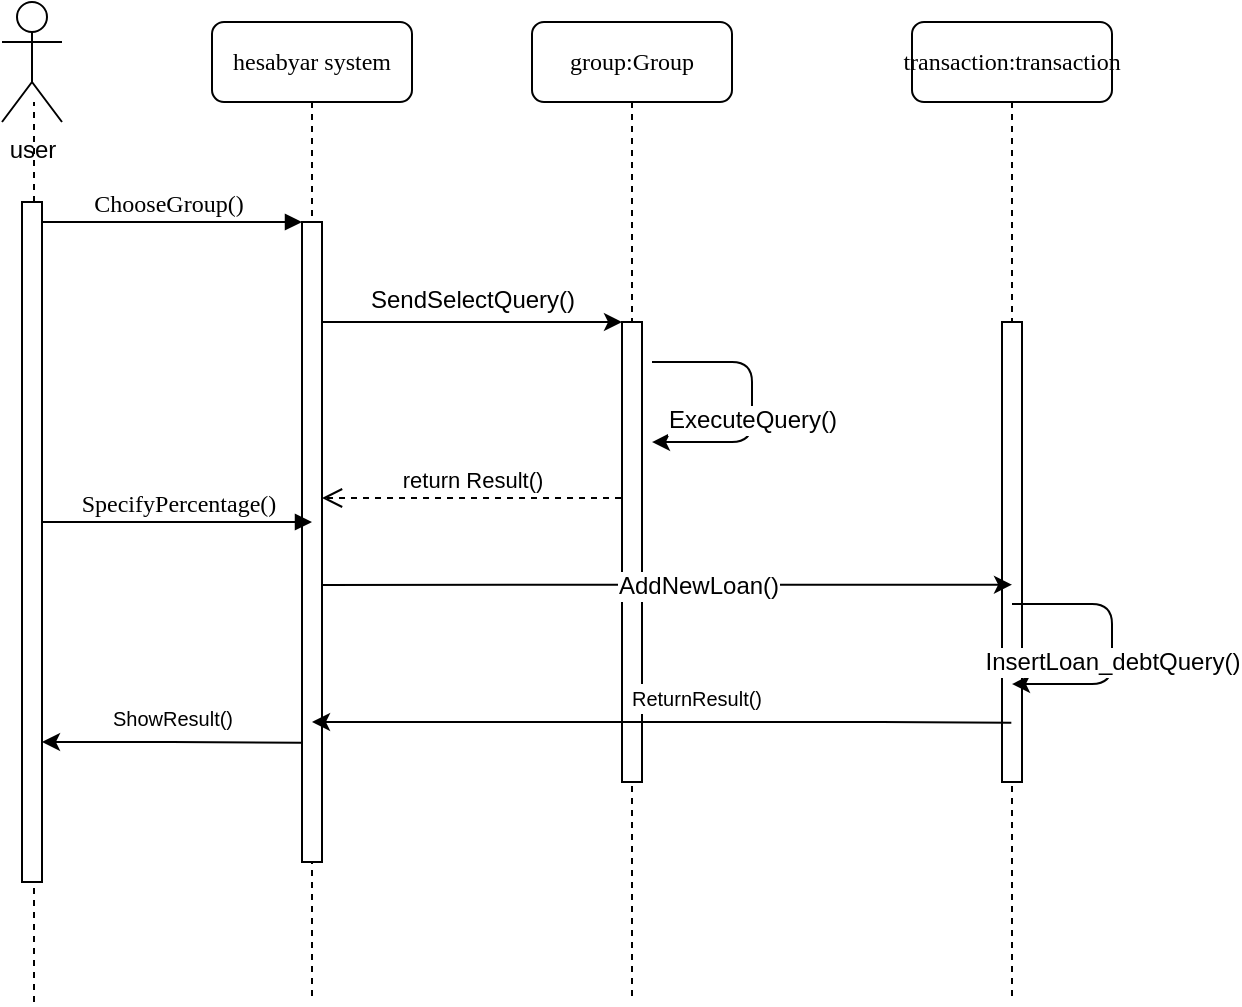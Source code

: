 <mxfile version="12.5.8" type="github">
  <diagram id="OXFuptE2Vq4uaXg9FuB-" name="Page-1">
    <mxGraphModel dx="1264" dy="533" grid="1" gridSize="10" guides="1" tooltips="1" connect="1" arrows="1" fold="1" page="1" pageScale="1" pageWidth="850" pageHeight="1100" math="0" shadow="0">
      <root>
        <mxCell id="0"/>
        <mxCell id="1" parent="0"/>
        <mxCell id="OGBKBctr95_yfihr8h83-2" value="hesabyar system" style="shape=umlLifeline;perimeter=lifelinePerimeter;whiteSpace=wrap;html=1;container=1;collapsible=0;recursiveResize=0;outlineConnect=0;rounded=1;shadow=0;comic=0;labelBackgroundColor=none;strokeColor=#000000;strokeWidth=1;fillColor=#FFFFFF;fontFamily=Verdana;fontSize=12;fontColor=#000000;align=center;" parent="1" vertex="1">
          <mxGeometry x="240" y="80" width="100" height="490" as="geometry"/>
        </mxCell>
        <mxCell id="OGBKBctr95_yfihr8h83-3" value="" style="html=1;points=[];perimeter=orthogonalPerimeter;rounded=0;shadow=0;comic=0;labelBackgroundColor=none;strokeColor=#000000;strokeWidth=1;fillColor=#FFFFFF;fontFamily=Verdana;fontSize=12;fontColor=#000000;align=center;" parent="OGBKBctr95_yfihr8h83-2" vertex="1">
          <mxGeometry x="45" y="100" width="10" height="320" as="geometry"/>
        </mxCell>
        <mxCell id="OGBKBctr95_yfihr8h83-4" value="group:Group" style="shape=umlLifeline;perimeter=lifelinePerimeter;whiteSpace=wrap;html=1;container=1;collapsible=0;recursiveResize=0;outlineConnect=0;rounded=1;shadow=0;comic=0;labelBackgroundColor=none;strokeColor=#000000;strokeWidth=1;fillColor=#FFFFFF;fontFamily=Verdana;fontSize=12;fontColor=#000000;align=center;" parent="1" vertex="1">
          <mxGeometry x="400" y="80" width="100" height="490" as="geometry"/>
        </mxCell>
        <mxCell id="OGBKBctr95_yfihr8h83-5" value="" style="html=1;points=[];perimeter=orthogonalPerimeter;rounded=0;shadow=0;comic=0;labelBackgroundColor=none;strokeColor=#000000;strokeWidth=1;fillColor=#FFFFFF;fontFamily=Verdana;fontSize=12;fontColor=#000000;align=center;" parent="OGBKBctr95_yfihr8h83-4" vertex="1">
          <mxGeometry x="45" y="150" width="10" height="230" as="geometry"/>
        </mxCell>
        <mxCell id="OGBKBctr95_yfihr8h83-6" value="ChooseGroup()" style="html=1;verticalAlign=bottom;endArrow=block;entryX=0;entryY=0;labelBackgroundColor=none;fontFamily=Verdana;fontSize=12;edgeStyle=elbowEdgeStyle;elbow=vertical;" parent="1" target="OGBKBctr95_yfihr8h83-3" edge="1">
          <mxGeometry relative="1" as="geometry">
            <mxPoint x="150" y="180" as="sourcePoint"/>
          </mxGeometry>
        </mxCell>
        <mxCell id="OGBKBctr95_yfihr8h83-8" value="" style="endArrow=none;dashed=1;html=1;" parent="1" source="OGBKBctr95_yfihr8h83-15" edge="1">
          <mxGeometry width="50" height="50" relative="1" as="geometry">
            <mxPoint x="151" y="660" as="sourcePoint"/>
            <mxPoint x="151" y="120" as="targetPoint"/>
          </mxGeometry>
        </mxCell>
        <mxCell id="OGBKBctr95_yfihr8h83-9" value="user&lt;br&gt;" style="shape=umlActor;html=1;verticalLabelPosition=bottom;verticalAlign=top;align=center;" parent="1" vertex="1">
          <mxGeometry x="135" y="70" width="30" height="60" as="geometry"/>
        </mxCell>
        <mxCell id="OGBKBctr95_yfihr8h83-10" value="" style="endArrow=classic;html=1;" parent="1" edge="1">
          <mxGeometry width="50" height="50" relative="1" as="geometry">
            <mxPoint x="295" y="230" as="sourcePoint"/>
            <mxPoint x="445" y="230" as="targetPoint"/>
          </mxGeometry>
        </mxCell>
        <mxCell id="OGBKBctr95_yfihr8h83-11" value="SendSelectQuery()" style="text;html=1;resizable=0;points=[];align=center;verticalAlign=middle;labelBackgroundColor=#ffffff;" parent="OGBKBctr95_yfihr8h83-10" vertex="1" connectable="0">
          <mxGeometry x="-0.427" y="7" relative="1" as="geometry">
            <mxPoint x="32" y="-4" as="offset"/>
          </mxGeometry>
        </mxCell>
        <mxCell id="OGBKBctr95_yfihr8h83-12" value="return Result()" style="html=1;verticalAlign=bottom;endArrow=open;dashed=1;endSize=8;" parent="1" edge="1">
          <mxGeometry relative="1" as="geometry">
            <mxPoint x="444.5" y="318" as="sourcePoint"/>
            <mxPoint x="295" y="318" as="targetPoint"/>
          </mxGeometry>
        </mxCell>
        <mxCell id="OGBKBctr95_yfihr8h83-15" value="" style="html=1;points=[];perimeter=orthogonalPerimeter;" parent="1" vertex="1">
          <mxGeometry x="145" y="170" width="10" height="340" as="geometry"/>
        </mxCell>
        <mxCell id="OGBKBctr95_yfihr8h83-16" value="" style="endArrow=none;dashed=1;html=1;" parent="1" target="OGBKBctr95_yfihr8h83-15" edge="1">
          <mxGeometry width="50" height="50" relative="1" as="geometry">
            <mxPoint x="151" y="570" as="sourcePoint"/>
            <mxPoint x="151" y="120" as="targetPoint"/>
          </mxGeometry>
        </mxCell>
        <mxCell id="OGBKBctr95_yfihr8h83-24" value="" style="endArrow=classic;html=1;entryX=1.5;entryY=0.261;entryDx=0;entryDy=0;entryPerimeter=0;" parent="1" target="OGBKBctr95_yfihr8h83-5" edge="1">
          <mxGeometry width="50" height="50" relative="1" as="geometry">
            <mxPoint x="460" y="250" as="sourcePoint"/>
            <mxPoint x="530" y="310" as="targetPoint"/>
            <Array as="points">
              <mxPoint x="510" y="250"/>
              <mxPoint x="510" y="290"/>
            </Array>
          </mxGeometry>
        </mxCell>
        <mxCell id="OGBKBctr95_yfihr8h83-25" value="ExecuteQuery()" style="text;html=1;align=center;verticalAlign=middle;resizable=0;points=[];labelBackgroundColor=#ffffff;" parent="OGBKBctr95_yfihr8h83-24" vertex="1" connectable="0">
          <mxGeometry x="0.129" relative="1" as="geometry">
            <mxPoint as="offset"/>
          </mxGeometry>
        </mxCell>
        <mxCell id="OGBKBctr95_yfihr8h83-26" value="SpecifyPercentage()" style="html=1;verticalAlign=bottom;endArrow=block;entryX=0;entryY=0;labelBackgroundColor=none;fontFamily=Verdana;fontSize=12;edgeStyle=elbowEdgeStyle;elbow=vertical;" parent="1" edge="1">
          <mxGeometry relative="1" as="geometry">
            <mxPoint x="155" y="330" as="sourcePoint"/>
            <mxPoint x="290" y="330.0" as="targetPoint"/>
          </mxGeometry>
        </mxCell>
        <mxCell id="OGBKBctr95_yfihr8h83-28" value="transaction:transaction" style="shape=umlLifeline;perimeter=lifelinePerimeter;whiteSpace=wrap;html=1;container=1;collapsible=0;recursiveResize=0;outlineConnect=0;rounded=1;shadow=0;comic=0;labelBackgroundColor=none;strokeColor=#000000;strokeWidth=1;fillColor=#FFFFFF;fontFamily=Verdana;fontSize=12;fontColor=#000000;align=center;" parent="1" vertex="1">
          <mxGeometry x="590" y="80" width="100" height="490" as="geometry"/>
        </mxCell>
        <mxCell id="OGBKBctr95_yfihr8h83-29" value="" style="html=1;points=[];perimeter=orthogonalPerimeter;rounded=0;shadow=0;comic=0;labelBackgroundColor=none;strokeColor=#000000;strokeWidth=1;fillColor=#FFFFFF;fontFamily=Verdana;fontSize=12;fontColor=#000000;align=center;" parent="OGBKBctr95_yfihr8h83-28" vertex="1">
          <mxGeometry x="45" y="150" width="10" height="230" as="geometry"/>
        </mxCell>
        <mxCell id="OGBKBctr95_yfihr8h83-30" value="" style="endArrow=classic;html=1;entryX=1.5;entryY=0.261;entryDx=0;entryDy=0;entryPerimeter=0;" parent="1" edge="1">
          <mxGeometry width="50" height="50" relative="1" as="geometry">
            <mxPoint x="640" y="370.99" as="sourcePoint"/>
            <mxPoint x="640" y="411.02" as="targetPoint"/>
            <Array as="points">
              <mxPoint x="690" y="370.99"/>
              <mxPoint x="690" y="410.99"/>
            </Array>
          </mxGeometry>
        </mxCell>
        <mxCell id="OGBKBctr95_yfihr8h83-31" value="InsertLoan_debtQuery()" style="text;html=1;align=center;verticalAlign=middle;resizable=0;points=[];labelBackgroundColor=#ffffff;" parent="OGBKBctr95_yfihr8h83-30" vertex="1" connectable="0">
          <mxGeometry x="0.129" relative="1" as="geometry">
            <mxPoint as="offset"/>
          </mxGeometry>
        </mxCell>
        <mxCell id="OGBKBctr95_yfihr8h83-35" value="" style="endArrow=classic;html=1;exitX=0.98;exitY=0.567;exitDx=0;exitDy=0;exitPerimeter=0;entryX=0.5;entryY=0.571;entryDx=0;entryDy=0;entryPerimeter=0;" parent="1" source="OGBKBctr95_yfihr8h83-3" target="OGBKBctr95_yfihr8h83-29" edge="1">
          <mxGeometry width="50" height="50" relative="1" as="geometry">
            <mxPoint x="320" y="470" as="sourcePoint"/>
            <mxPoint x="370" y="420" as="targetPoint"/>
          </mxGeometry>
        </mxCell>
        <mxCell id="OGBKBctr95_yfihr8h83-36" value="AddNewLoan()" style="text;html=1;align=center;verticalAlign=middle;resizable=0;points=[];labelBackgroundColor=#ffffff;" parent="OGBKBctr95_yfihr8h83-35" vertex="1" connectable="0">
          <mxGeometry x="0.09" relative="1" as="geometry">
            <mxPoint as="offset"/>
          </mxGeometry>
        </mxCell>
        <mxCell id="OGBKBctr95_yfihr8h83-37" value="" style="endArrow=classic;html=1;exitX=0.5;exitY=0.859;exitDx=0;exitDy=0;exitPerimeter=0;" parent="1" edge="1">
          <mxGeometry width="50" height="50" relative="1" as="geometry">
            <mxPoint x="639.667" y="430.333" as="sourcePoint"/>
            <mxPoint x="290" y="430" as="targetPoint"/>
            <Array as="points">
              <mxPoint x="564.5" y="430"/>
            </Array>
          </mxGeometry>
        </mxCell>
        <mxCell id="OGBKBctr95_yfihr8h83-38" value="&lt;span style=&quot;font-size: 10px&quot;&gt;ReturnResult()&lt;/span&gt;" style="text;html=1;resizable=0;points=[];align=center;verticalAlign=middle;labelBackgroundColor=#ffffff;" parent="OGBKBctr95_yfihr8h83-37" vertex="1" connectable="0">
          <mxGeometry x="-0.151" y="1" relative="1" as="geometry">
            <mxPoint x="-9.5" y="-13" as="offset"/>
          </mxGeometry>
        </mxCell>
        <mxCell id="OGBKBctr95_yfihr8h83-39" value="" style="endArrow=classic;html=1;exitX=0.5;exitY=0.859;exitDx=0;exitDy=0;exitPerimeter=0;" parent="1" edge="1">
          <mxGeometry width="50" height="50" relative="1" as="geometry">
            <mxPoint x="284.667" y="440.333" as="sourcePoint"/>
            <mxPoint x="155" y="440" as="targetPoint"/>
            <Array as="points">
              <mxPoint x="209.5" y="440"/>
            </Array>
          </mxGeometry>
        </mxCell>
        <mxCell id="OGBKBctr95_yfihr8h83-40" value="&lt;span style=&quot;font-size: 10px&quot;&gt;ShowResult()&lt;/span&gt;" style="text;html=1;resizable=0;points=[];align=center;verticalAlign=middle;labelBackgroundColor=#ffffff;" parent="OGBKBctr95_yfihr8h83-39" vertex="1" connectable="0">
          <mxGeometry x="-0.151" y="1" relative="1" as="geometry">
            <mxPoint x="-9.5" y="-13" as="offset"/>
          </mxGeometry>
        </mxCell>
      </root>
    </mxGraphModel>
  </diagram>
</mxfile>
